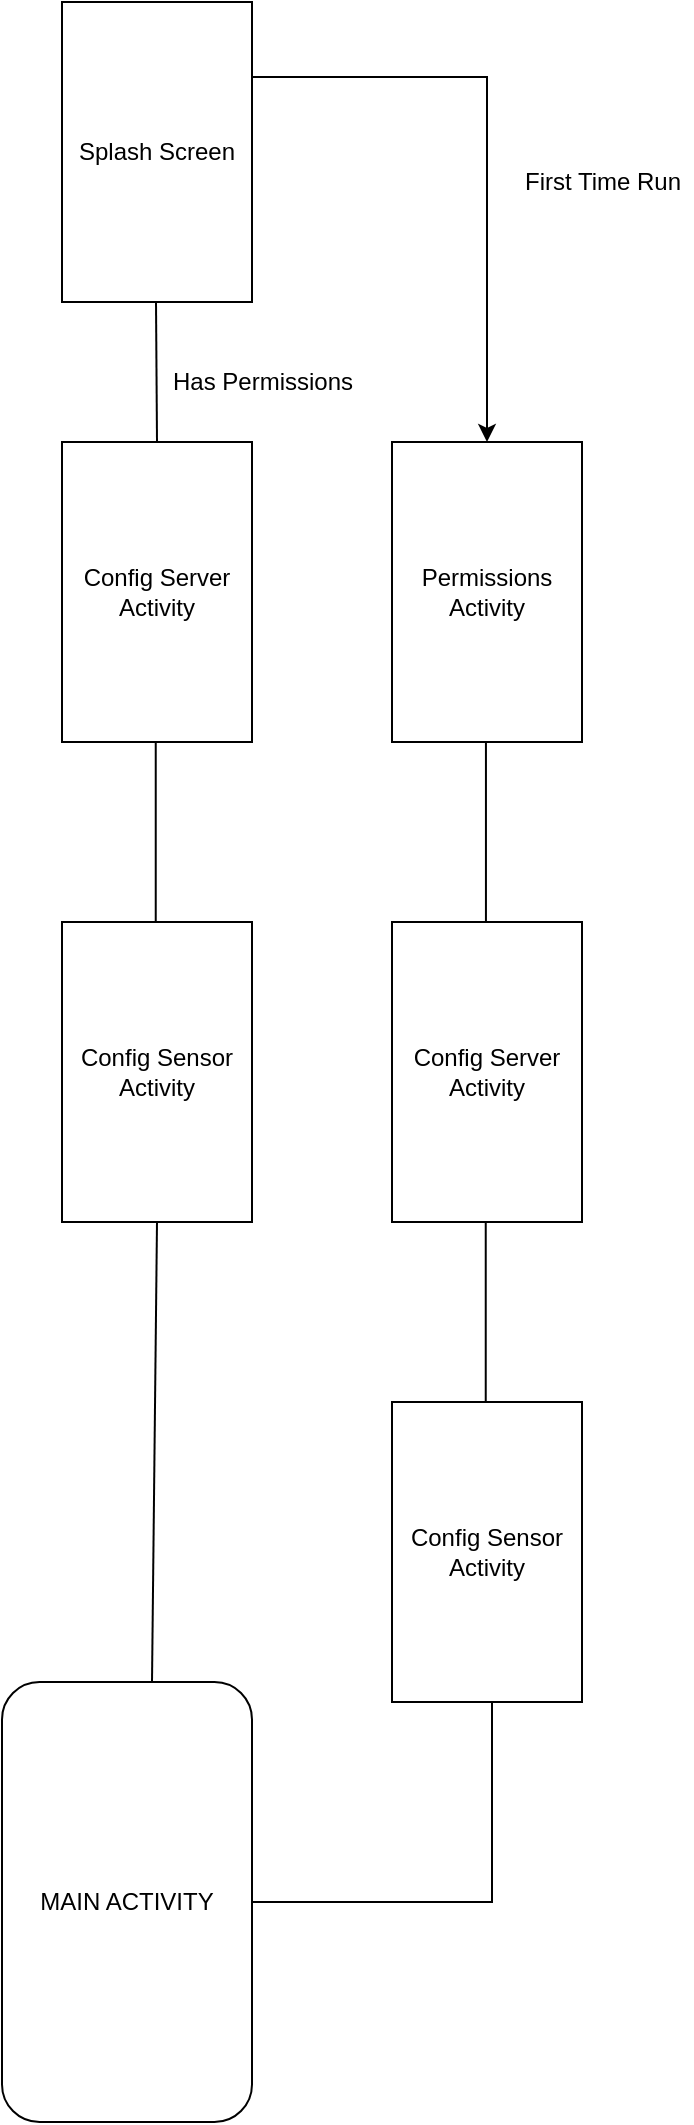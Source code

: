<mxfile version="17.4.6" type="github">
  <diagram id="a6IZxLH1zA7pDtUKAxs6" name="Page-1">
    <mxGraphModel dx="1385" dy="610" grid="1" gridSize="10" guides="1" tooltips="1" connect="1" arrows="1" fold="1" page="1" pageScale="1" pageWidth="850" pageHeight="1100" math="0" shadow="0">
      <root>
        <mxCell id="0" />
        <mxCell id="1" parent="0" />
        <mxCell id="g5n_KpkKgmh2FyytPr5Z-1" value="Splash Screen" style="rounded=0;whiteSpace=wrap;html=1;direction=south;" vertex="1" parent="1">
          <mxGeometry x="395" y="10" width="95" height="150" as="geometry" />
        </mxCell>
        <mxCell id="g5n_KpkKgmh2FyytPr5Z-4" value="" style="edgeStyle=segmentEdgeStyle;endArrow=classic;html=1;rounded=0;exitX=0.25;exitY=0;exitDx=0;exitDy=0;entryX=0;entryY=0.5;entryDx=0;entryDy=0;" edge="1" parent="1" source="g5n_KpkKgmh2FyytPr5Z-1" target="g5n_KpkKgmh2FyytPr5Z-5">
          <mxGeometry width="50" height="50" relative="1" as="geometry">
            <mxPoint x="540" y="300" as="sourcePoint" />
            <mxPoint x="610" y="150" as="targetPoint" />
          </mxGeometry>
        </mxCell>
        <mxCell id="g5n_KpkKgmh2FyytPr5Z-5" value="Permissions Activity" style="rounded=0;whiteSpace=wrap;html=1;direction=south;" vertex="1" parent="1">
          <mxGeometry x="560" y="230" width="95" height="150" as="geometry" />
        </mxCell>
        <mxCell id="g5n_KpkKgmh2FyytPr5Z-6" value="First Time Run" style="text;html=1;align=center;verticalAlign=middle;resizable=0;points=[];autosize=1;strokeColor=none;fillColor=none;" vertex="1" parent="1">
          <mxGeometry x="620" y="90" width="90" height="20" as="geometry" />
        </mxCell>
        <mxCell id="g5n_KpkKgmh2FyytPr5Z-7" value="" style="endArrow=none;html=1;rounded=0;" edge="1" parent="1">
          <mxGeometry width="50" height="50" relative="1" as="geometry">
            <mxPoint x="606.97" y="470" as="sourcePoint" />
            <mxPoint x="606.97" y="380" as="targetPoint" />
          </mxGeometry>
        </mxCell>
        <mxCell id="g5n_KpkKgmh2FyytPr5Z-8" value="Config Server Activity" style="rounded=0;whiteSpace=wrap;html=1;direction=south;" vertex="1" parent="1">
          <mxGeometry x="560" y="470" width="95" height="150" as="geometry" />
        </mxCell>
        <mxCell id="g5n_KpkKgmh2FyytPr5Z-9" value="" style="endArrow=none;html=1;rounded=0;" edge="1" parent="1">
          <mxGeometry width="50" height="50" relative="1" as="geometry">
            <mxPoint x="606.87" y="710" as="sourcePoint" />
            <mxPoint x="606.87" y="620" as="targetPoint" />
          </mxGeometry>
        </mxCell>
        <mxCell id="g5n_KpkKgmh2FyytPr5Z-10" value="Config Sensor Activity" style="rounded=0;whiteSpace=wrap;html=1;direction=south;" vertex="1" parent="1">
          <mxGeometry x="560" y="710" width="95" height="150" as="geometry" />
        </mxCell>
        <mxCell id="g5n_KpkKgmh2FyytPr5Z-13" value="MAIN ACTIVITY" style="rounded=1;whiteSpace=wrap;html=1;direction=south;" vertex="1" parent="1">
          <mxGeometry x="365" y="850" width="125" height="220" as="geometry" />
        </mxCell>
        <mxCell id="g5n_KpkKgmh2FyytPr5Z-14" value="" style="shape=partialRectangle;whiteSpace=wrap;html=1;top=0;left=0;fillColor=none;" vertex="1" parent="1">
          <mxGeometry x="490" y="860" width="120" height="100" as="geometry" />
        </mxCell>
        <mxCell id="g5n_KpkKgmh2FyytPr5Z-15" value="" style="endArrow=none;html=1;rounded=0;exitX=0;exitY=0.5;exitDx=0;exitDy=0;" edge="1" parent="1" source="g5n_KpkKgmh2FyytPr5Z-16">
          <mxGeometry width="50" height="50" relative="1" as="geometry">
            <mxPoint x="441.97" y="220" as="sourcePoint" />
            <mxPoint x="442" y="160" as="targetPoint" />
          </mxGeometry>
        </mxCell>
        <mxCell id="g5n_KpkKgmh2FyytPr5Z-16" value="Config Server Activity" style="rounded=0;whiteSpace=wrap;html=1;direction=south;" vertex="1" parent="1">
          <mxGeometry x="395" y="230" width="95" height="150" as="geometry" />
        </mxCell>
        <mxCell id="g5n_KpkKgmh2FyytPr5Z-17" value="" style="endArrow=none;html=1;rounded=0;" edge="1" parent="1">
          <mxGeometry width="50" height="50" relative="1" as="geometry">
            <mxPoint x="441.87" y="470" as="sourcePoint" />
            <mxPoint x="441.87" y="380" as="targetPoint" />
          </mxGeometry>
        </mxCell>
        <mxCell id="g5n_KpkKgmh2FyytPr5Z-18" value="Config Sensor Activity" style="rounded=0;whiteSpace=wrap;html=1;direction=south;" vertex="1" parent="1">
          <mxGeometry x="395" y="470" width="95" height="150" as="geometry" />
        </mxCell>
        <mxCell id="g5n_KpkKgmh2FyytPr5Z-20" value="" style="endArrow=none;html=1;rounded=0;entryX=1;entryY=0.5;entryDx=0;entryDy=0;exitX=0;exitY=0.4;exitDx=0;exitDy=0;exitPerimeter=0;" edge="1" parent="1" source="g5n_KpkKgmh2FyytPr5Z-13" target="g5n_KpkKgmh2FyytPr5Z-18">
          <mxGeometry width="50" height="50" relative="1" as="geometry">
            <mxPoint x="441.87" y="720" as="sourcePoint" />
            <mxPoint x="441.87" y="630" as="targetPoint" />
          </mxGeometry>
        </mxCell>
        <mxCell id="g5n_KpkKgmh2FyytPr5Z-21" value="Has Permissions" style="text;html=1;align=center;verticalAlign=middle;resizable=0;points=[];autosize=1;strokeColor=none;fillColor=none;" vertex="1" parent="1">
          <mxGeometry x="440" y="190" width="110" height="20" as="geometry" />
        </mxCell>
      </root>
    </mxGraphModel>
  </diagram>
</mxfile>
